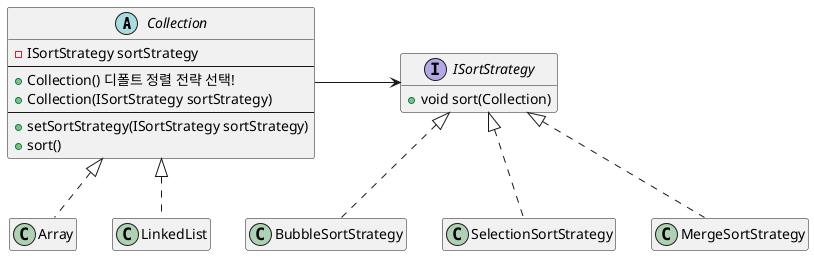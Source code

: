 @startuml
'https://plantuml.com/class-diagram

hide empty methods
hide empty fields

abstract class Collection {
    - ISortStrategy sortStrategy
    --
    + Collection() 디폴트 정렬 전략 선택!
    + Collection(ISortStrategy sortStrategy)
    ---
    + setSortStrategy(ISortStrategy sortStrategy)
    + sort()
}

interface ISortStrategy {
    + void sort(Collection)
}

BubbleSortStrategy .u.|> ISortStrategy
SelectionSortStrategy .u.|> ISortStrategy
MergeSortStrategy .u.|> ISortStrategy

Array .u.|> Collection
LinkedList .u.|> Collection

Collection -r-> ISortStrategy





@enduml